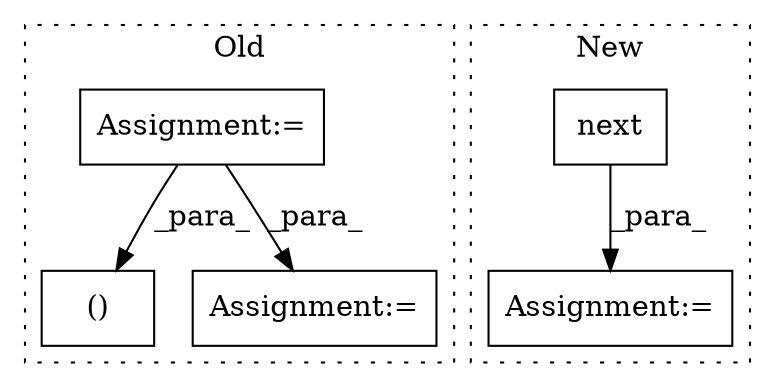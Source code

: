 digraph G {
subgraph cluster0 {
1 [label="()" a="106" s="8911" l="33" shape="box"];
4 [label="Assignment:=" a="7" s="7486" l="3" shape="box"];
5 [label="Assignment:=" a="7" s="8973,9080" l="69,2" shape="box"];
label = "Old";
style="dotted";
}
subgraph cluster1 {
2 [label="next" a="32" s="9396,9427" l="5,1" shape="box"];
3 [label="Assignment:=" a="7" s="9380" l="1" shape="box"];
label = "New";
style="dotted";
}
2 -> 3 [label="_para_"];
4 -> 1 [label="_para_"];
4 -> 5 [label="_para_"];
}